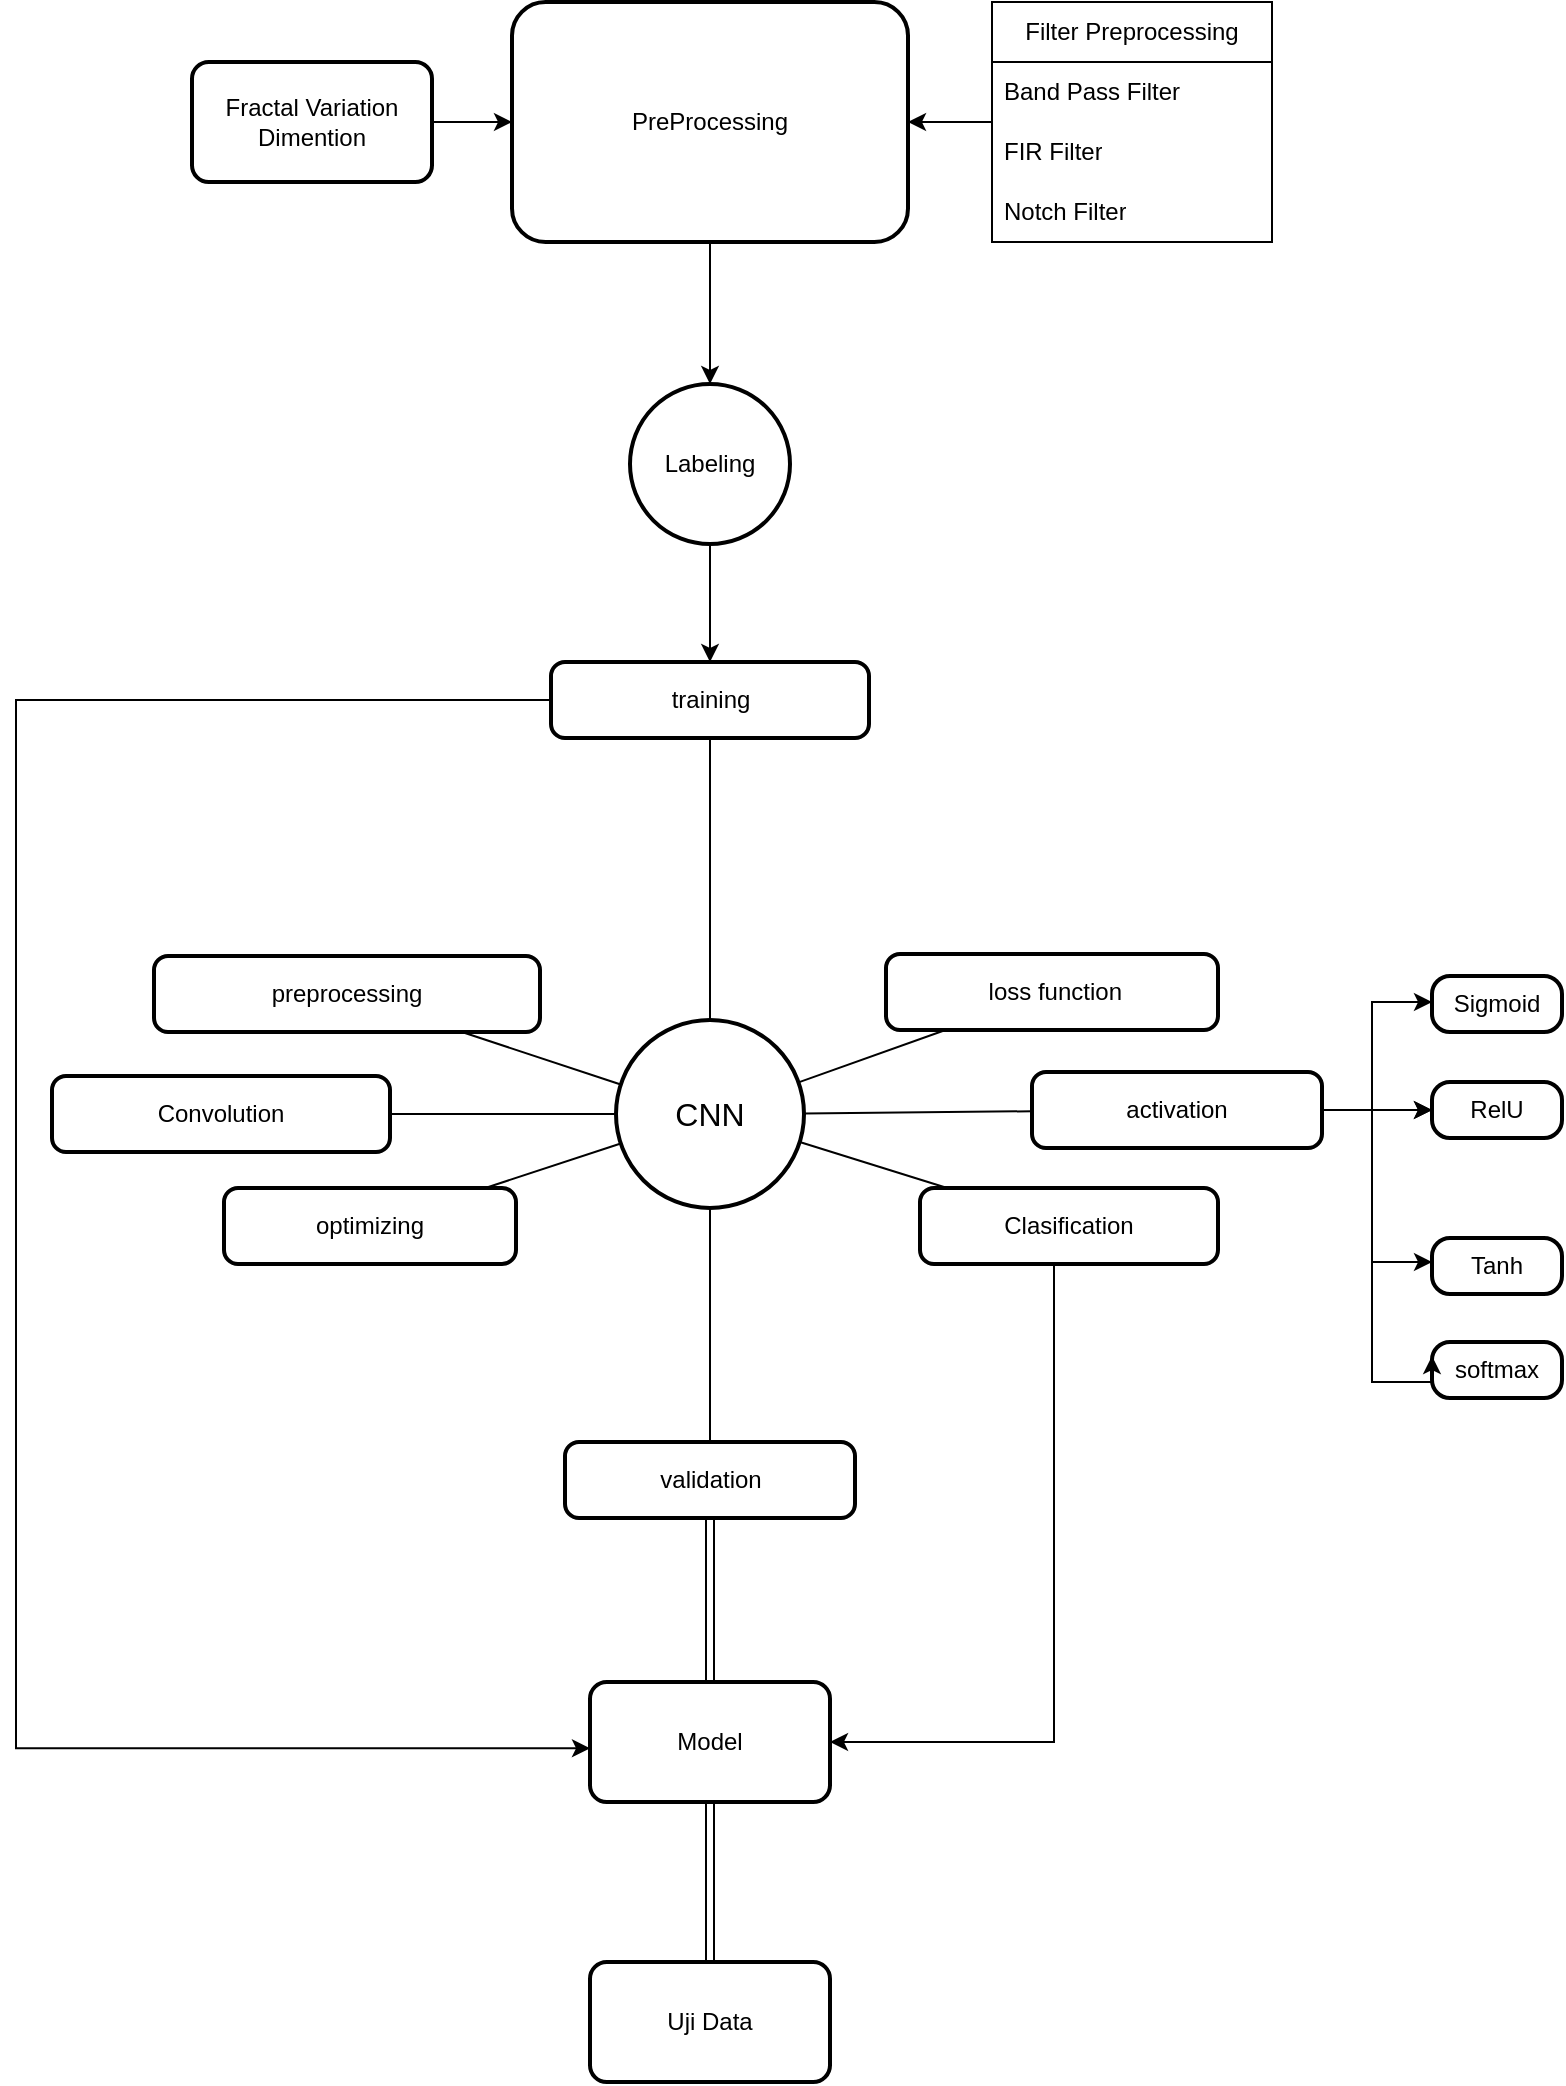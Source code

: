 <mxfile version="22.1.0" type="github">
  <diagram name="Halaman-1" id="zilbDKZJJUpH8MSBS8XR">
    <mxGraphModel dx="1509" dy="2034" grid="1" gridSize="10" guides="1" tooltips="1" connect="1" arrows="1" fold="1" page="1" pageScale="1" pageWidth="827" pageHeight="1169" math="0" shadow="0">
      <root>
        <mxCell id="0" />
        <mxCell id="1" parent="0" />
        <mxCell id="1EWsXfBTBYYLSL64HrE2-18" value="" style="group" parent="1" vertex="1" connectable="0">
          <mxGeometry x="92" y="-389" width="773" height="849" as="geometry" />
        </mxCell>
        <mxCell id="2" value="CNN" style="ellipse;aspect=fixed;strokeWidth=2;whiteSpace=wrap;fontSize=16;" parent="1EWsXfBTBYYLSL64HrE2-18" vertex="1">
          <mxGeometry x="300" y="318" width="94" height="94" as="geometry" />
        </mxCell>
        <mxCell id="3" value="preprocessing" style="rounded=1;absoluteArcSize=1;arcSize=14;whiteSpace=wrap;strokeWidth=2;" parent="1EWsXfBTBYYLSL64HrE2-18" vertex="1">
          <mxGeometry x="69" y="286" width="193" height="38" as="geometry" />
        </mxCell>
        <mxCell id="4" value="activation " style="rounded=1;absoluteArcSize=1;arcSize=14;whiteSpace=wrap;strokeWidth=2;" parent="1EWsXfBTBYYLSL64HrE2-18" vertex="1">
          <mxGeometry x="508" y="344" width="145" height="38" as="geometry" />
        </mxCell>
        <mxCell id="5" value="validation" style="rounded=1;absoluteArcSize=1;arcSize=14;whiteSpace=wrap;strokeWidth=2;" parent="1EWsXfBTBYYLSL64HrE2-18" vertex="1">
          <mxGeometry x="274.5" y="529" width="145" height="38" as="geometry" />
        </mxCell>
        <mxCell id="6" value="Clasification" style="rounded=1;absoluteArcSize=1;arcSize=14;whiteSpace=wrap;strokeWidth=2;" parent="1EWsXfBTBYYLSL64HrE2-18" vertex="1">
          <mxGeometry x="452" y="402" width="149" height="38" as="geometry" />
        </mxCell>
        <mxCell id="7" value=" loss function" style="rounded=1;absoluteArcSize=1;arcSize=14;whiteSpace=wrap;strokeWidth=2;" parent="1EWsXfBTBYYLSL64HrE2-18" vertex="1">
          <mxGeometry x="435" y="285" width="166" height="38" as="geometry" />
        </mxCell>
        <mxCell id="8" value="training" style="rounded=1;absoluteArcSize=1;arcSize=14;whiteSpace=wrap;strokeWidth=2;" parent="1EWsXfBTBYYLSL64HrE2-18" vertex="1">
          <mxGeometry x="267.5" y="139" width="159" height="38" as="geometry" />
        </mxCell>
        <mxCell id="9" value="Convolution" style="rounded=1;absoluteArcSize=1;arcSize=14;whiteSpace=wrap;strokeWidth=2;" parent="1EWsXfBTBYYLSL64HrE2-18" vertex="1">
          <mxGeometry x="18" y="346" width="169" height="38" as="geometry" />
        </mxCell>
        <mxCell id="10" value="optimizing" style="rounded=1;absoluteArcSize=1;arcSize=14;whiteSpace=wrap;strokeWidth=2;" parent="1EWsXfBTBYYLSL64HrE2-18" vertex="1">
          <mxGeometry x="104" y="402" width="146" height="38" as="geometry" />
        </mxCell>
        <mxCell id="11" style="endArrow=none" parent="1EWsXfBTBYYLSL64HrE2-18" source="2" target="3" edge="1">
          <mxGeometry relative="1" as="geometry" />
        </mxCell>
        <mxCell id="12" style="endArrow=none" parent="1EWsXfBTBYYLSL64HrE2-18" source="2" target="4" edge="1">
          <mxGeometry relative="1" as="geometry" />
        </mxCell>
        <mxCell id="13" style="endArrow=none" parent="1EWsXfBTBYYLSL64HrE2-18" source="2" target="5" edge="1">
          <mxGeometry relative="1" as="geometry" />
        </mxCell>
        <mxCell id="14" style="endArrow=none" parent="1EWsXfBTBYYLSL64HrE2-18" source="2" target="6" edge="1">
          <mxGeometry relative="1" as="geometry" />
        </mxCell>
        <mxCell id="15" style="endArrow=none" parent="1EWsXfBTBYYLSL64HrE2-18" source="2" target="7" edge="1">
          <mxGeometry relative="1" as="geometry" />
        </mxCell>
        <mxCell id="16" style="endArrow=none" parent="1EWsXfBTBYYLSL64HrE2-18" source="2" target="8" edge="1">
          <mxGeometry relative="1" as="geometry" />
        </mxCell>
        <mxCell id="17" style="endArrow=none" parent="1EWsXfBTBYYLSL64HrE2-18" source="2" target="9" edge="1">
          <mxGeometry relative="1" as="geometry" />
        </mxCell>
        <mxCell id="18" style="endArrow=none" parent="1EWsXfBTBYYLSL64HrE2-18" source="2" target="10" edge="1">
          <mxGeometry relative="1" as="geometry" />
        </mxCell>
        <mxCell id="oh2pzYRxycgG0Qea43a3-25" value="" style="edgeStyle=orthogonalEdgeStyle;rounded=0;orthogonalLoop=1;jettySize=auto;html=1;" parent="1EWsXfBTBYYLSL64HrE2-18" source="oh2pzYRxycgG0Qea43a3-18" target="8" edge="1">
          <mxGeometry relative="1" as="geometry" />
        </mxCell>
        <mxCell id="oh2pzYRxycgG0Qea43a3-18" value="Labeling" style="ellipse;whiteSpace=wrap;html=1;rounded=1;arcSize=14;strokeWidth=2;" parent="1EWsXfBTBYYLSL64HrE2-18" vertex="1">
          <mxGeometry x="307" width="80" height="80" as="geometry" />
        </mxCell>
        <mxCell id="oh2pzYRxycgG0Qea43a3-49" value="Model" style="whiteSpace=wrap;html=1;rounded=1;arcSize=14;strokeWidth=2;" parent="1EWsXfBTBYYLSL64HrE2-18" vertex="1">
          <mxGeometry x="287" y="649" width="120" height="60" as="geometry" />
        </mxCell>
        <mxCell id="oh2pzYRxycgG0Qea43a3-50" value="" style="edgeStyle=orthogonalEdgeStyle;rounded=0;orthogonalLoop=1;jettySize=auto;html=1;shape=link;" parent="1EWsXfBTBYYLSL64HrE2-18" source="5" target="oh2pzYRxycgG0Qea43a3-49" edge="1">
          <mxGeometry relative="1" as="geometry" />
        </mxCell>
        <mxCell id="oh2pzYRxycgG0Qea43a3-51" style="edgeStyle=orthogonalEdgeStyle;rounded=0;orthogonalLoop=1;jettySize=auto;html=1;entryX=1;entryY=0.5;entryDx=0;entryDy=0;" parent="1EWsXfBTBYYLSL64HrE2-18" source="6" target="oh2pzYRxycgG0Qea43a3-49" edge="1">
          <mxGeometry relative="1" as="geometry">
            <mxPoint x="528" y="459" as="sourcePoint" />
            <mxPoint x="458" y="719" as="targetPoint" />
            <Array as="points">
              <mxPoint x="519" y="679" />
            </Array>
          </mxGeometry>
        </mxCell>
        <mxCell id="oh2pzYRxycgG0Qea43a3-52" style="edgeStyle=orthogonalEdgeStyle;rounded=0;orthogonalLoop=1;jettySize=auto;html=1;entryX=-0.02;entryY=0.702;entryDx=0;entryDy=0;entryPerimeter=0;exitX=0;exitY=0.5;exitDx=0;exitDy=0;" parent="1EWsXfBTBYYLSL64HrE2-18" source="8" edge="1">
          <mxGeometry relative="1" as="geometry">
            <mxPoint x="269.9" y="149" as="sourcePoint" />
            <mxPoint x="287.0" y="682.12" as="targetPoint" />
            <Array as="points">
              <mxPoint y="158" />
              <mxPoint y="682" />
            </Array>
          </mxGeometry>
        </mxCell>
        <mxCell id="oh2pzYRxycgG0Qea43a3-53" value="Uji Data" style="whiteSpace=wrap;html=1;rounded=1;arcSize=14;strokeWidth=2;" parent="1EWsXfBTBYYLSL64HrE2-18" vertex="1">
          <mxGeometry x="287" y="789" width="120" height="60" as="geometry" />
        </mxCell>
        <mxCell id="oh2pzYRxycgG0Qea43a3-56" value="RelU" style="rounded=1;absoluteArcSize=1;arcSize=18;whiteSpace=wrap;strokeWidth=2;" parent="1EWsXfBTBYYLSL64HrE2-18" vertex="1">
          <mxGeometry x="708" y="349" width="65" height="28" as="geometry" />
        </mxCell>
        <mxCell id="oh2pzYRxycgG0Qea43a3-66" value="" style="edgeStyle=orthogonalEdgeStyle;rounded=0;orthogonalLoop=1;jettySize=auto;html=1;exitX=1;exitY=0.5;exitDx=0;exitDy=0;entryX=0;entryY=0.429;entryDx=0;entryDy=0;entryPerimeter=0;" parent="1EWsXfBTBYYLSL64HrE2-18" source="4" target="oh2pzYRxycgG0Qea43a3-60" edge="1">
          <mxGeometry relative="1" as="geometry">
            <mxPoint x="698" y="439" as="targetPoint" />
            <Array as="points">
              <mxPoint x="678" y="363" />
              <mxPoint x="678" y="439" />
            </Array>
          </mxGeometry>
        </mxCell>
        <mxCell id="oh2pzYRxycgG0Qea43a3-60" value="Tanh" style="rounded=1;absoluteArcSize=1;arcSize=18;whiteSpace=wrap;strokeWidth=2;" parent="1EWsXfBTBYYLSL64HrE2-18" vertex="1">
          <mxGeometry x="708" y="427" width="65" height="28" as="geometry" />
        </mxCell>
        <mxCell id="oh2pzYRxycgG0Qea43a3-71" value="" style="edgeStyle=orthogonalEdgeStyle;rounded=0;orthogonalLoop=1;jettySize=auto;html=1;exitX=1;exitY=0.5;exitDx=0;exitDy=0;" parent="1EWsXfBTBYYLSL64HrE2-18" source="4" target="oh2pzYRxycgG0Qea43a3-70" edge="1">
          <mxGeometry relative="1" as="geometry">
            <Array as="points">
              <mxPoint x="678" y="363" />
              <mxPoint x="678" y="309" />
            </Array>
          </mxGeometry>
        </mxCell>
        <mxCell id="oh2pzYRxycgG0Qea43a3-65" value="softmax" style="rounded=1;absoluteArcSize=1;arcSize=18;whiteSpace=wrap;strokeWidth=2;" parent="1EWsXfBTBYYLSL64HrE2-18" vertex="1">
          <mxGeometry x="708" y="479" width="65" height="28" as="geometry" />
        </mxCell>
        <mxCell id="oh2pzYRxycgG0Qea43a3-70" value="Sigmoid" style="rounded=1;absoluteArcSize=1;arcSize=18;whiteSpace=wrap;strokeWidth=2;" parent="1EWsXfBTBYYLSL64HrE2-18" vertex="1">
          <mxGeometry x="708" y="296" width="65" height="28" as="geometry" />
        </mxCell>
        <mxCell id="oh2pzYRxycgG0Qea43a3-54" value="" style="edgeStyle=orthogonalEdgeStyle;rounded=0;orthogonalLoop=1;jettySize=auto;html=1;shape=link;" parent="1EWsXfBTBYYLSL64HrE2-18" source="oh2pzYRxycgG0Qea43a3-49" target="oh2pzYRxycgG0Qea43a3-53" edge="1">
          <mxGeometry relative="1" as="geometry" />
        </mxCell>
        <mxCell id="oh2pzYRxycgG0Qea43a3-64" value="" style="edgeStyle=orthogonalEdgeStyle;rounded=0;orthogonalLoop=1;jettySize=auto;html=1;" parent="1EWsXfBTBYYLSL64HrE2-18" source="4" target="oh2pzYRxycgG0Qea43a3-56" edge="1">
          <mxGeometry relative="1" as="geometry" />
        </mxCell>
        <mxCell id="oh2pzYRxycgG0Qea43a3-67" value="" style="edgeStyle=orthogonalEdgeStyle;rounded=0;orthogonalLoop=1;jettySize=auto;html=1;" parent="1EWsXfBTBYYLSL64HrE2-18" source="4" target="oh2pzYRxycgG0Qea43a3-56" edge="1">
          <mxGeometry relative="1" as="geometry" />
        </mxCell>
        <mxCell id="oh2pzYRxycgG0Qea43a3-57" value="" style="edgeStyle=orthogonalEdgeStyle;rounded=0;orthogonalLoop=1;jettySize=auto;html=1;entryX=0;entryY=0.25;entryDx=0;entryDy=0;" parent="1EWsXfBTBYYLSL64HrE2-18" source="4" target="oh2pzYRxycgG0Qea43a3-65" edge="1">
          <mxGeometry relative="1" as="geometry">
            <mxPoint x="708" y="439" as="targetPoint" />
            <Array as="points">
              <mxPoint x="678" y="363" />
              <mxPoint x="678" y="499" />
              <mxPoint x="708" y="499" />
            </Array>
          </mxGeometry>
        </mxCell>
        <mxCell id="rwEMCCH_aijQ_u2HX6WC-22" value="" style="edgeStyle=orthogonalEdgeStyle;rounded=0;orthogonalLoop=1;jettySize=auto;html=1;" edge="1" parent="1" source="rwEMCCH_aijQ_u2HX6WC-18" target="oh2pzYRxycgG0Qea43a3-20">
          <mxGeometry relative="1" as="geometry" />
        </mxCell>
        <mxCell id="rwEMCCH_aijQ_u2HX6WC-18" value="Filter Preprocessing" style="swimlane;fontStyle=0;childLayout=stackLayout;horizontal=1;startSize=30;horizontalStack=0;resizeParent=1;resizeParentMax=0;resizeLast=0;collapsible=1;marginBottom=0;whiteSpace=wrap;html=1;" vertex="1" parent="1">
          <mxGeometry x="580" y="-580" width="140" height="120" as="geometry" />
        </mxCell>
        <mxCell id="rwEMCCH_aijQ_u2HX6WC-19" value="Band Pass Filter" style="text;strokeColor=none;fillColor=none;align=left;verticalAlign=middle;spacingLeft=4;spacingRight=4;overflow=hidden;points=[[0,0.5],[1,0.5]];portConstraint=eastwest;rotatable=0;whiteSpace=wrap;html=1;" vertex="1" parent="rwEMCCH_aijQ_u2HX6WC-18">
          <mxGeometry y="30" width="140" height="30" as="geometry" />
        </mxCell>
        <mxCell id="rwEMCCH_aijQ_u2HX6WC-20" value="FIR Filter" style="text;strokeColor=none;fillColor=none;align=left;verticalAlign=middle;spacingLeft=4;spacingRight=4;overflow=hidden;points=[[0,0.5],[1,0.5]];portConstraint=eastwest;rotatable=0;whiteSpace=wrap;html=1;" vertex="1" parent="rwEMCCH_aijQ_u2HX6WC-18">
          <mxGeometry y="60" width="140" height="30" as="geometry" />
        </mxCell>
        <mxCell id="rwEMCCH_aijQ_u2HX6WC-21" value="Notch Filter" style="text;strokeColor=none;fillColor=none;align=left;verticalAlign=middle;spacingLeft=4;spacingRight=4;overflow=hidden;points=[[0,0.5],[1,0.5]];portConstraint=eastwest;rotatable=0;whiteSpace=wrap;html=1;" vertex="1" parent="rwEMCCH_aijQ_u2HX6WC-18">
          <mxGeometry y="90" width="140" height="30" as="geometry" />
        </mxCell>
        <mxCell id="rwEMCCH_aijQ_u2HX6WC-24" value="" style="edgeStyle=orthogonalEdgeStyle;rounded=0;orthogonalLoop=1;jettySize=auto;html=1;entryX=0;entryY=0.5;entryDx=0;entryDy=0;exitX=1;exitY=0.5;exitDx=0;exitDy=0;" edge="1" parent="1" source="rwEMCCH_aijQ_u2HX6WC-23" target="oh2pzYRxycgG0Qea43a3-20">
          <mxGeometry relative="1" as="geometry" />
        </mxCell>
        <mxCell id="rwEMCCH_aijQ_u2HX6WC-27" value="" style="edgeStyle=orthogonalEdgeStyle;rounded=0;orthogonalLoop=1;jettySize=auto;html=1;" edge="1" parent="1" source="oh2pzYRxycgG0Qea43a3-20" target="oh2pzYRxycgG0Qea43a3-18">
          <mxGeometry relative="1" as="geometry" />
        </mxCell>
        <mxCell id="oh2pzYRxycgG0Qea43a3-20" value="PreProcessing" style="whiteSpace=wrap;html=1;rounded=1;arcSize=14;strokeWidth=2;" parent="1" vertex="1">
          <mxGeometry x="340" y="-580" width="198" height="120" as="geometry" />
        </mxCell>
        <mxCell id="rwEMCCH_aijQ_u2HX6WC-23" value="Fractal Variation Dimention" style="whiteSpace=wrap;html=1;rounded=1;arcSize=14;strokeWidth=2;" vertex="1" parent="1">
          <mxGeometry x="180" y="-550" width="120" height="60" as="geometry" />
        </mxCell>
      </root>
    </mxGraphModel>
  </diagram>
</mxfile>
